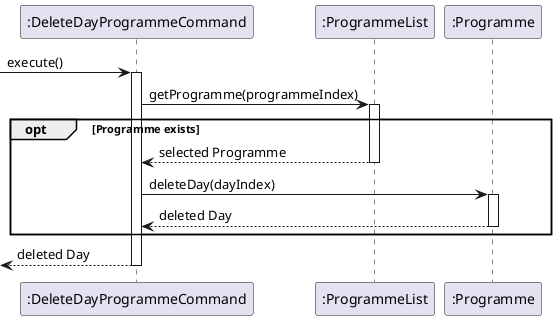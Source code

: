 @startuml
participant ":DeleteDayProgrammeCommand" as Command
participant ":ProgrammeList" as ProgrammeList
participant ":Programme" as Programme

-> Command : execute()
activate Command

Command -> ProgrammeList : getProgramme(programmeIndex)
activate ProgrammeList

opt Programme exists
    ProgrammeList --> Command : selected Programme
    deactivate ProgrammeList

    Command -> Programme : deleteDay(dayIndex)
    activate Programme

    Programme --> Command : deleted Day
    deactivate Programme
end

<-- Command : deleted Day
deactivate Command
@enduml